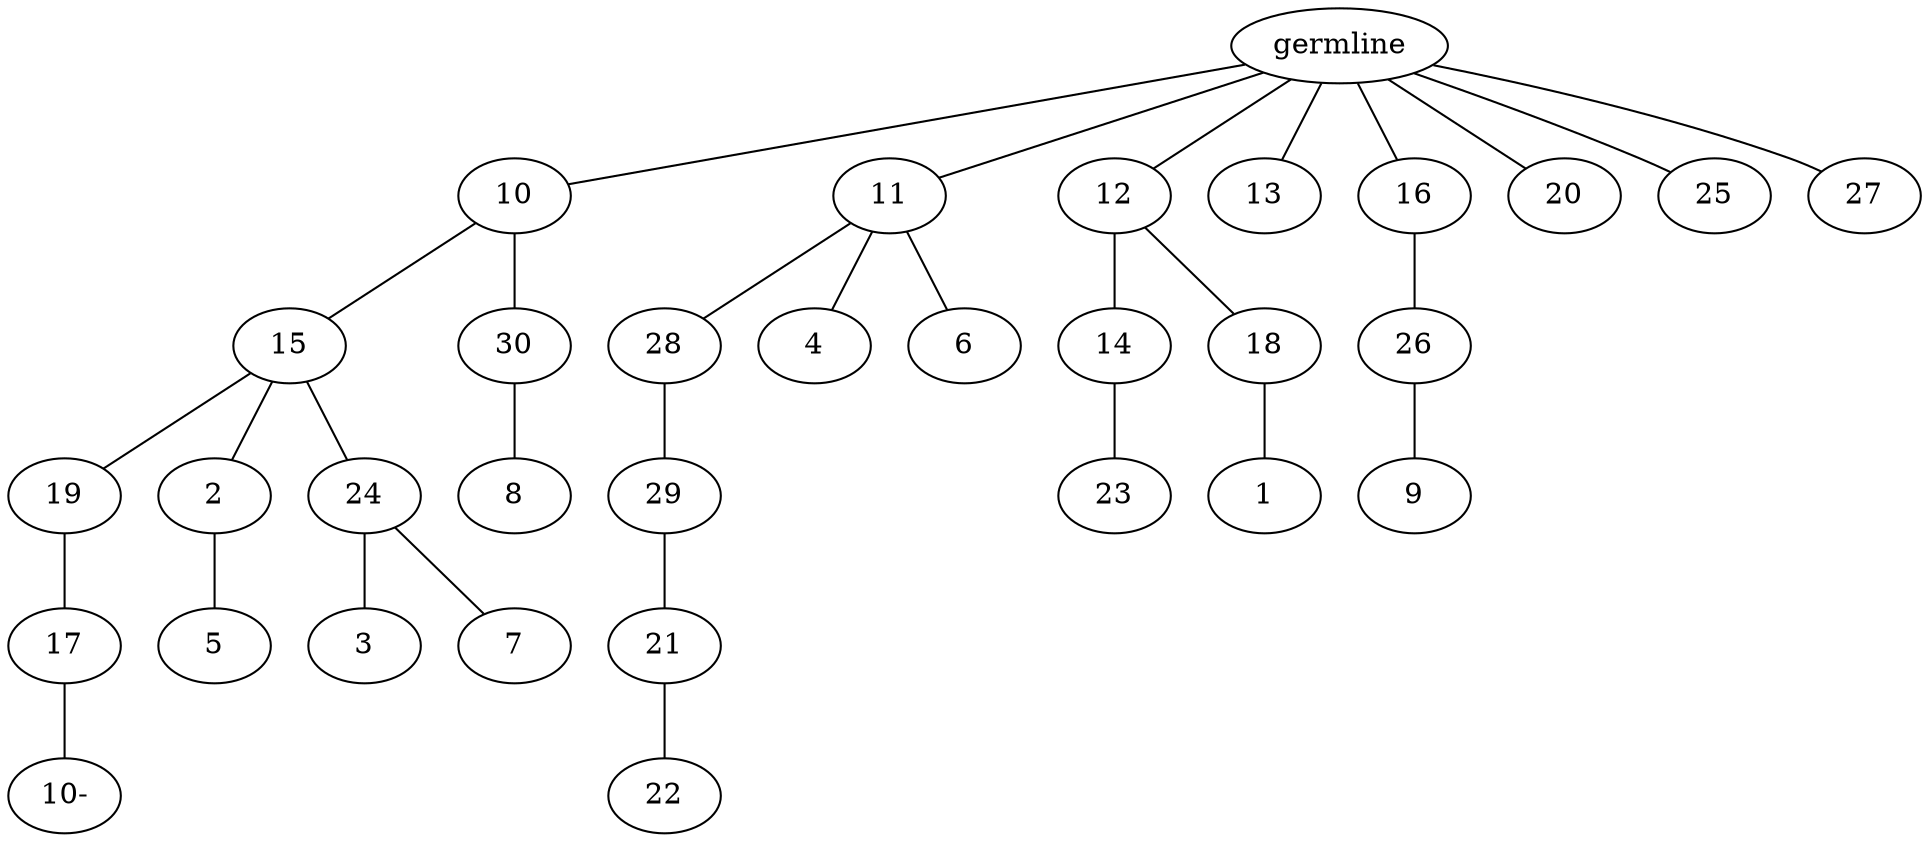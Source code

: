 graph tree {
    "140205452980768" [label="germline"];
    "140205452855184" [label="10"];
    "140205452853360" [label="15"];
    "140205452857056" [label="19"];
    "140205452855952" [label="17"];
    "140205452933296" [label="10-"];
    "140205452855424" [label="2"];
    "140205452934064" [label="5"];
    "140205452856960" [label="24"];
    "140205452934928" [label="3"];
    "140205452931136" [label="7"];
    "140205452854320" [label="30"];
    "140205452933968" [label="8"];
    "140205452853552" [label="11"];
    "140205452856624" [label="28"];
    "140205452934640" [label="29"];
    "140205452932528" [label="21"];
    "140205452932000" [label="22"];
    "140205452854224" [label="4"];
    "140205452934784" [label="6"];
    "140205452856864" [label="12"];
    "140205452931712" [label="14"];
    "140205452934832" [label="23"];
    "140205452931616" [label="18"];
    "140205452934400" [label="1"];
    "140205452934880" [label="13"];
    "140205452933680" [label="16"];
    "140205452933344" [label="26"];
    "140205452935024" [label="9"];
    "140205452933248" [label="20"];
    "140205452931232" [label="25"];
    "140205452935120" [label="27"];
    "140205452980768" -- "140205452855184";
    "140205452980768" -- "140205452853552";
    "140205452980768" -- "140205452856864";
    "140205452980768" -- "140205452934880";
    "140205452980768" -- "140205452933680";
    "140205452980768" -- "140205452933248";
    "140205452980768" -- "140205452931232";
    "140205452980768" -- "140205452935120";
    "140205452855184" -- "140205452853360";
    "140205452855184" -- "140205452854320";
    "140205452853360" -- "140205452857056";
    "140205452853360" -- "140205452855424";
    "140205452853360" -- "140205452856960";
    "140205452857056" -- "140205452855952";
    "140205452855952" -- "140205452933296";
    "140205452855424" -- "140205452934064";
    "140205452856960" -- "140205452934928";
    "140205452856960" -- "140205452931136";
    "140205452854320" -- "140205452933968";
    "140205452853552" -- "140205452856624";
    "140205452853552" -- "140205452854224";
    "140205452853552" -- "140205452934784";
    "140205452856624" -- "140205452934640";
    "140205452934640" -- "140205452932528";
    "140205452932528" -- "140205452932000";
    "140205452856864" -- "140205452931712";
    "140205452856864" -- "140205452931616";
    "140205452931712" -- "140205452934832";
    "140205452931616" -- "140205452934400";
    "140205452933680" -- "140205452933344";
    "140205452933344" -- "140205452935024";
}

